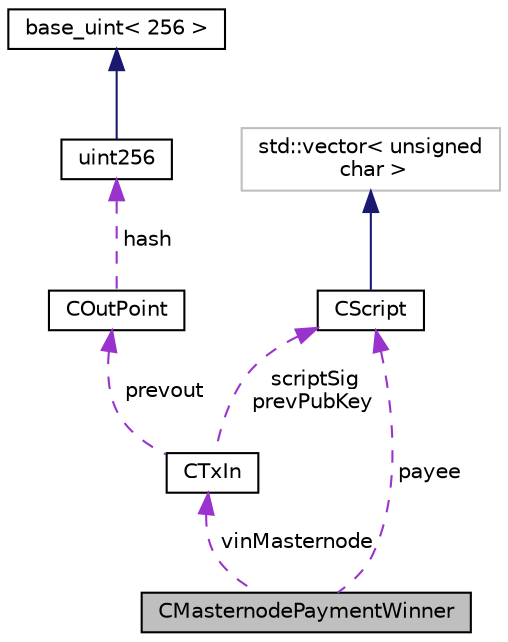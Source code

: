 digraph "CMasternodePaymentWinner"
{
 // LATEX_PDF_SIZE
  edge [fontname="Helvetica",fontsize="10",labelfontname="Helvetica",labelfontsize="10"];
  node [fontname="Helvetica",fontsize="10",shape=record];
  Node1 [label="CMasternodePaymentWinner",height=0.2,width=0.4,color="black", fillcolor="grey75", style="filled", fontcolor="black",tooltip=" "];
  Node2 -> Node1 [dir="back",color="darkorchid3",fontsize="10",style="dashed",label=" payee" ];
  Node2 [label="CScript",height=0.2,width=0.4,color="black", fillcolor="white", style="filled",URL="$class_c_script.html",tooltip=" "];
  Node3 -> Node2 [dir="back",color="midnightblue",fontsize="10",style="solid"];
  Node3 [label="std::vector\< unsigned\l char \>",height=0.2,width=0.4,color="grey75", fillcolor="white", style="filled",tooltip=" "];
  Node4 -> Node1 [dir="back",color="darkorchid3",fontsize="10",style="dashed",label=" vinMasternode" ];
  Node4 [label="CTxIn",height=0.2,width=0.4,color="black", fillcolor="white", style="filled",URL="$class_c_tx_in.html",tooltip=" "];
  Node2 -> Node4 [dir="back",color="darkorchid3",fontsize="10",style="dashed",label=" scriptSig\nprevPubKey" ];
  Node5 -> Node4 [dir="back",color="darkorchid3",fontsize="10",style="dashed",label=" prevout" ];
  Node5 [label="COutPoint",height=0.2,width=0.4,color="black", fillcolor="white", style="filled",URL="$class_c_out_point.html",tooltip=" "];
  Node6 -> Node5 [dir="back",color="darkorchid3",fontsize="10",style="dashed",label=" hash" ];
  Node6 [label="uint256",height=0.2,width=0.4,color="black", fillcolor="white", style="filled",URL="$classuint256.html",tooltip=" "];
  Node7 -> Node6 [dir="back",color="midnightblue",fontsize="10",style="solid"];
  Node7 [label="base_uint\< 256 \>",height=0.2,width=0.4,color="black", fillcolor="white", style="filled",URL="$classbase__uint.html",tooltip=" "];
}
